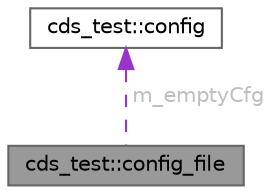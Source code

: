 digraph "cds_test::config_file"
{
 // LATEX_PDF_SIZE
  bgcolor="transparent";
  edge [fontname=Helvetica,fontsize=10,labelfontname=Helvetica,labelfontsize=10];
  node [fontname=Helvetica,fontsize=10,shape=box,height=0.2,width=0.4];
  Node1 [id="Node000001",label="cds_test::config_file",height=0.2,width=0.4,color="gray40", fillcolor="grey60", style="filled", fontcolor="black",tooltip=" "];
  Node2 -> Node1 [id="edge1_Node000001_Node000002",dir="back",color="darkorchid3",style="dashed",tooltip=" ",label=" m_emptyCfg",fontcolor="grey" ];
  Node2 [id="Node000002",label="cds_test::config",height=0.2,width=0.4,color="gray40", fillcolor="white", style="filled",URL="$classcds__test_1_1config.html",tooltip=" "];
}
